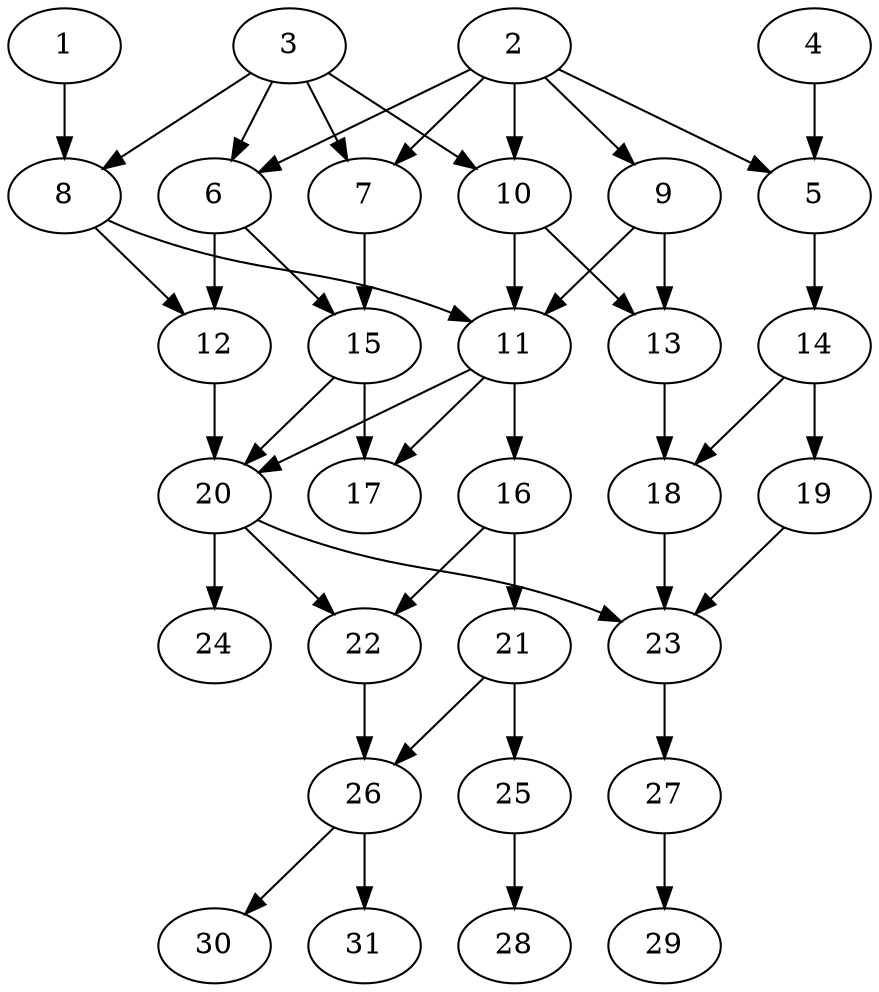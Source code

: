 // DAG (tier=2-normal, mode=data, n=31, ccr=0.443, fat=0.515, density=0.454, regular=0.432, jump=0.140, mindata=2097152, maxdata=16777216)
// DAG automatically generated by daggen at Sun Aug 24 16:33:34 2025
// /home/ermia/Project/Environments/daggen/bin/daggen --dot --ccr 0.443 --fat 0.515 --regular 0.432 --density 0.454 --jump 0.140 --mindata 2097152 --maxdata 16777216 -n 31 
digraph G {
  1 [size="67184855930109952000", alpha="0.11", expect_size="33592427965054976000"]
  1 -> 8 [size ="132212011827200"]
  2 [size="4517026206461164781568", alpha="0.05", expect_size="2258513103230582390784"]
  2 -> 5 [size ="2186041456852992"]
  2 -> 6 [size ="2186041456852992"]
  2 -> 7 [size ="2186041456852992"]
  2 -> 9 [size ="2186041456852992"]
  2 -> 10 [size ="2186041456852992"]
  3 [size="14047645915671780", alpha="0.14", expect_size="7023822957835890"]
  3 -> 6 [size ="368625978441728"]
  3 -> 7 [size ="368625978441728"]
  3 -> 8 [size ="368625978441728"]
  3 -> 10 [size ="368625978441728"]
  4 [size="1323880507863841374208", alpha="0.12", expect_size="661940253931920687104"]
  4 -> 5 [size ="964545040351232"]
  5 [size="134446214633828640", alpha="0.15", expect_size="67223107316914320"]
  5 -> 14 [size ="2138902303342592"]
  6 [size="381550120734176575488", alpha="0.05", expect_size="190775060367088287744"]
  6 -> 12 [size ="420847143616512"]
  6 -> 15 [size ="420847143616512"]
  7 [size="26175761565343956", alpha="0.05", expect_size="13087880782671978"]
  7 -> 15 [size ="1166248717058048"]
  8 [size="543420109023059776", alpha="0.17", expect_size="271710054511529888"]
  8 -> 11 [size ="1305063804895232"]
  8 -> 12 [size ="1305063804895232"]
  9 [size="31250636212717748224", alpha="0.01", expect_size="15625318106358874112"]
  9 -> 11 [size ="79371129847808"]
  9 -> 13 [size ="79371129847808"]
  10 [size="15325218836486204", alpha="0.11", expect_size="7662609418243102"]
  10 -> 11 [size ="265892868915200"]
  10 -> 13 [size ="265892868915200"]
  11 [size="576143045386330701824", alpha="0.01", expect_size="288071522693165350912"]
  11 -> 16 [size ="553915523268608"]
  11 -> 17 [size ="553915523268608"]
  11 -> 20 [size ="553915523268608"]
  12 [size="544413096217858277376", alpha="0.08", expect_size="272206548108929138688"]
  12 -> 20 [size ="533386921771008"]
  13 [size="1527257393256020480", alpha="0.02", expect_size="763628696628010240"]
  13 -> 18 [size ="1375893184315392"]
  14 [size="1406748485307222528", alpha="0.03", expect_size="703374242653611264"]
  14 -> 18 [size ="688111214395392"]
  14 -> 19 [size ="688111214395392"]
  15 [size="1309594105479302144", alpha="0.13", expect_size="654797052739651072"]
  15 -> 17 [size ="1888191850217472"]
  15 -> 20 [size ="1888191850217472"]
  16 [size="1154787501609774", alpha="0.04", expect_size="577393750804887"]
  16 -> 21 [size ="129429376335872"]
  16 -> 22 [size ="129429376335872"]
  17 [size="111186429417272544", alpha="0.03", expect_size="55593214708636272"]
  18 [size="2701579594928270336", alpha="0.04", expect_size="1350789797464135168"]
  18 -> 23 [size ="1451020341215232"]
  19 [size="1249298082773773824", alpha="0.15", expect_size="624649041386886912"]
  19 -> 23 [size ="428486816694272"]
  20 [size="82019873090983696", alpha="0.10", expect_size="41009936545491848"]
  20 -> 22 [size ="1435396198105088"]
  20 -> 23 [size ="1435396198105088"]
  20 -> 24 [size ="1435396198105088"]
  21 [size="164531159313354144", alpha="0.13", expect_size="82265579656677072"]
  21 -> 25 [size ="151733217001472"]
  21 -> 26 [size ="151733217001472"]
  22 [size="4038079212998491111424", alpha="0.17", expect_size="2019039606499245555712"]
  22 -> 26 [size ="2028647280017408"]
  23 [size="82245312915254480", alpha="0.04", expect_size="41122656457627240"]
  23 -> 27 [size ="93579955404800"]
  24 [size="170772081518227488768", alpha="0.03", expect_size="85386040759113744384"]
  25 [size="79652960180943984", alpha="0.13", expect_size="39826480090471992"]
  25 -> 28 [size ="1724274758909952"]
  26 [size="120949213916474608", alpha="0.12", expect_size="60474606958237304"]
  26 -> 30 [size ="254124624969728"]
  26 -> 31 [size ="254124624969728"]
  27 [size="687609143661336", alpha="0.16", expect_size="343804571830668"]
  27 -> 29 [size ="61062388908032"]
  28 [size="3558409537251006976", alpha="0.02", expect_size="1779204768625503488"]
  29 [size="2785831782389911650304", alpha="0.15", expect_size="1392915891194955825152"]
  30 [size="3653450117258778112", alpha="0.00", expect_size="1826725058629389056"]
  31 [size="17620732519371648", alpha="0.20", expect_size="8810366259685824"]
}